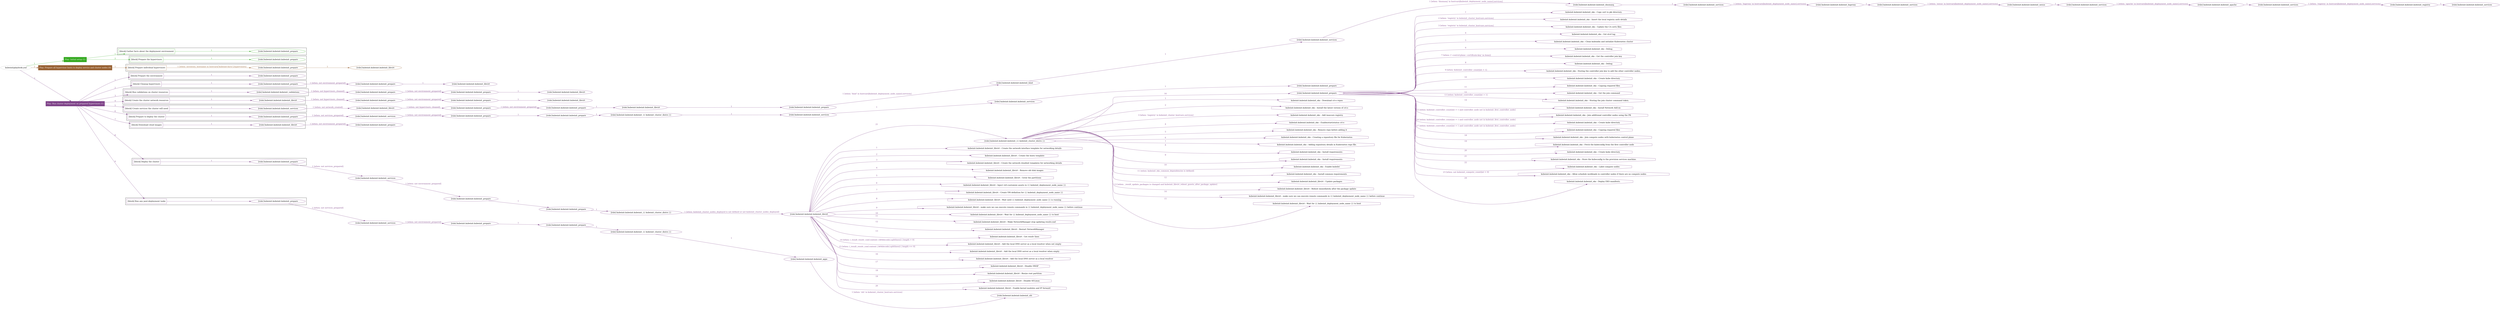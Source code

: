 digraph {
	graph [concentrate=true ordering=in rankdir=LR ratio=fill]
	edge [esep=5 sep=10]
	"kubeinit/playbook.yml" [id=root_node style=dotted]
	play_8f3a333a [label="Play: Initial setup (1)" color="#36aa22" fontcolor="#ffffff" id=play_8f3a333a shape=box style=filled tooltip=localhost]
	"kubeinit/playbook.yml" -> play_8f3a333a [label="1 " color="#36aa22" fontcolor="#36aa22" id=edge_ebc0492a labeltooltip="1 " tooltip="1 "]
	subgraph "kubeinit.kubeinit.kubeinit_prepare" {
		role_74671ee9 [label="[role] kubeinit.kubeinit.kubeinit_prepare" color="#36aa22" id=role_74671ee9 tooltip="kubeinit.kubeinit.kubeinit_prepare"]
	}
	subgraph "kubeinit.kubeinit.kubeinit_prepare" {
		role_e94b48c4 [label="[role] kubeinit.kubeinit.kubeinit_prepare" color="#36aa22" id=role_e94b48c4 tooltip="kubeinit.kubeinit.kubeinit_prepare"]
	}
	subgraph "Play: Initial setup (1)" {
		play_8f3a333a -> block_88646d04 [label=1 color="#36aa22" fontcolor="#36aa22" id=edge_be28b084 labeltooltip=1 tooltip=1]
		subgraph cluster_block_88646d04 {
			block_88646d04 [label="[block] Gather facts about the deployment environment" color="#36aa22" id=block_88646d04 labeltooltip="Gather facts about the deployment environment" shape=box tooltip="Gather facts about the deployment environment"]
			block_88646d04 -> role_74671ee9 [label="1 " color="#36aa22" fontcolor="#36aa22" id=edge_424fe157 labeltooltip="1 " tooltip="1 "]
		}
		play_8f3a333a -> block_08dd0514 [label=2 color="#36aa22" fontcolor="#36aa22" id=edge_a274c8b4 labeltooltip=2 tooltip=2]
		subgraph cluster_block_08dd0514 {
			block_08dd0514 [label="[block] Prepare the hypervisors" color="#36aa22" id=block_08dd0514 labeltooltip="Prepare the hypervisors" shape=box tooltip="Prepare the hypervisors"]
			block_08dd0514 -> role_e94b48c4 [label="1 " color="#36aa22" fontcolor="#36aa22" id=edge_749e9728 labeltooltip="1 " tooltip="1 "]
		}
	}
	play_a4a6bb5a [label="Play: Prepare all hypervisor hosts to deploy service and cluster nodes (0)" color="#986234" fontcolor="#ffffff" id=play_a4a6bb5a shape=box style=filled tooltip="Play: Prepare all hypervisor hosts to deploy service and cluster nodes (0)"]
	"kubeinit/playbook.yml" -> play_a4a6bb5a [label="2 " color="#986234" fontcolor="#986234" id=edge_a482da74 labeltooltip="2 " tooltip="2 "]
	subgraph "kubeinit.kubeinit.kubeinit_libvirt" {
		role_1a0ea932 [label="[role] kubeinit.kubeinit.kubeinit_libvirt" color="#986234" id=role_1a0ea932 tooltip="kubeinit.kubeinit.kubeinit_libvirt"]
	}
	subgraph "kubeinit.kubeinit.kubeinit_prepare" {
		role_85a51a40 [label="[role] kubeinit.kubeinit.kubeinit_prepare" color="#986234" id=role_85a51a40 tooltip="kubeinit.kubeinit.kubeinit_prepare"]
		role_85a51a40 -> role_1a0ea932 [label="1 " color="#986234" fontcolor="#986234" id=edge_89231adb labeltooltip="1 " tooltip="1 "]
	}
	subgraph "Play: Prepare all hypervisor hosts to deploy service and cluster nodes (0)" {
		play_a4a6bb5a -> block_0a83c34d [label=1 color="#986234" fontcolor="#986234" id=edge_93e0a0d3 labeltooltip=1 tooltip=1]
		subgraph cluster_block_0a83c34d {
			block_0a83c34d [label="[block] Prepare individual hypervisors" color="#986234" id=block_0a83c34d labeltooltip="Prepare individual hypervisors" shape=box tooltip="Prepare individual hypervisors"]
			block_0a83c34d -> role_85a51a40 [label="1 [when: inventory_hostname in hostvars['kubeinit-facts'].hypervisors]" color="#986234" fontcolor="#986234" id=edge_b5455720 labeltooltip="1 [when: inventory_hostname in hostvars['kubeinit-facts'].hypervisors]" tooltip="1 [when: inventory_hostname in hostvars['kubeinit-facts'].hypervisors]"]
		}
	}
	play_b2bde7d9 [label="Play: Run cluster deployment on prepared hypervisors (1)" color="#7f4389" fontcolor="#ffffff" id=play_b2bde7d9 shape=box style=filled tooltip=localhost]
	"kubeinit/playbook.yml" -> play_b2bde7d9 [label="3 " color="#7f4389" fontcolor="#7f4389" id=edge_caa0a2a8 labeltooltip="3 " tooltip="3 "]
	subgraph "kubeinit.kubeinit.kubeinit_prepare" {
		role_4fc5369f [label="[role] kubeinit.kubeinit.kubeinit_prepare" color="#7f4389" id=role_4fc5369f tooltip="kubeinit.kubeinit.kubeinit_prepare"]
	}
	subgraph "kubeinit.kubeinit.kubeinit_libvirt" {
		role_c9833510 [label="[role] kubeinit.kubeinit.kubeinit_libvirt" color="#7f4389" id=role_c9833510 tooltip="kubeinit.kubeinit.kubeinit_libvirt"]
	}
	subgraph "kubeinit.kubeinit.kubeinit_prepare" {
		role_9f14f290 [label="[role] kubeinit.kubeinit.kubeinit_prepare" color="#7f4389" id=role_9f14f290 tooltip="kubeinit.kubeinit.kubeinit_prepare"]
		role_9f14f290 -> role_c9833510 [label="1 " color="#7f4389" fontcolor="#7f4389" id=edge_959e8904 labeltooltip="1 " tooltip="1 "]
	}
	subgraph "kubeinit.kubeinit.kubeinit_prepare" {
		role_fc8d18bc [label="[role] kubeinit.kubeinit.kubeinit_prepare" color="#7f4389" id=role_fc8d18bc tooltip="kubeinit.kubeinit.kubeinit_prepare"]
		role_fc8d18bc -> role_9f14f290 [label="1 [when: not environment_prepared]" color="#7f4389" fontcolor="#7f4389" id=edge_fd64a799 labeltooltip="1 [when: not environment_prepared]" tooltip="1 [when: not environment_prepared]"]
	}
	subgraph "kubeinit.kubeinit.kubeinit_libvirt" {
		role_9c784d5e [label="[role] kubeinit.kubeinit.kubeinit_libvirt" color="#7f4389" id=role_9c784d5e tooltip="kubeinit.kubeinit.kubeinit_libvirt"]
	}
	subgraph "kubeinit.kubeinit.kubeinit_prepare" {
		role_f0a16e3b [label="[role] kubeinit.kubeinit.kubeinit_prepare" color="#7f4389" id=role_f0a16e3b tooltip="kubeinit.kubeinit.kubeinit_prepare"]
		role_f0a16e3b -> role_9c784d5e [label="1 " color="#7f4389" fontcolor="#7f4389" id=edge_d49fe6bf labeltooltip="1 " tooltip="1 "]
	}
	subgraph "kubeinit.kubeinit.kubeinit_prepare" {
		role_d5099942 [label="[role] kubeinit.kubeinit.kubeinit_prepare" color="#7f4389" id=role_d5099942 tooltip="kubeinit.kubeinit.kubeinit_prepare"]
		role_d5099942 -> role_f0a16e3b [label="1 [when: not environment_prepared]" color="#7f4389" fontcolor="#7f4389" id=edge_f4b4aa30 labeltooltip="1 [when: not environment_prepared]" tooltip="1 [when: not environment_prepared]"]
	}
	subgraph "kubeinit.kubeinit.kubeinit_validations" {
		role_ea7e9fca [label="[role] kubeinit.kubeinit.kubeinit_validations" color="#7f4389" id=role_ea7e9fca tooltip="kubeinit.kubeinit.kubeinit_validations"]
		role_ea7e9fca -> role_d5099942 [label="1 [when: not hypervisors_cleaned]" color="#7f4389" fontcolor="#7f4389" id=edge_412e217c labeltooltip="1 [when: not hypervisors_cleaned]" tooltip="1 [when: not hypervisors_cleaned]"]
	}
	subgraph "kubeinit.kubeinit.kubeinit_libvirt" {
		role_555d448d [label="[role] kubeinit.kubeinit.kubeinit_libvirt" color="#7f4389" id=role_555d448d tooltip="kubeinit.kubeinit.kubeinit_libvirt"]
	}
	subgraph "kubeinit.kubeinit.kubeinit_prepare" {
		role_f7bdaecf [label="[role] kubeinit.kubeinit.kubeinit_prepare" color="#7f4389" id=role_f7bdaecf tooltip="kubeinit.kubeinit.kubeinit_prepare"]
		role_f7bdaecf -> role_555d448d [label="1 " color="#7f4389" fontcolor="#7f4389" id=edge_11040630 labeltooltip="1 " tooltip="1 "]
	}
	subgraph "kubeinit.kubeinit.kubeinit_prepare" {
		role_bbb42e8b [label="[role] kubeinit.kubeinit.kubeinit_prepare" color="#7f4389" id=role_bbb42e8b tooltip="kubeinit.kubeinit.kubeinit_prepare"]
		role_bbb42e8b -> role_f7bdaecf [label="1 [when: not environment_prepared]" color="#7f4389" fontcolor="#7f4389" id=edge_d95eec5e labeltooltip="1 [when: not environment_prepared]" tooltip="1 [when: not environment_prepared]"]
	}
	subgraph "kubeinit.kubeinit.kubeinit_libvirt" {
		role_0786eb26 [label="[role] kubeinit.kubeinit.kubeinit_libvirt" color="#7f4389" id=role_0786eb26 tooltip="kubeinit.kubeinit.kubeinit_libvirt"]
		role_0786eb26 -> role_bbb42e8b [label="1 [when: not hypervisors_cleaned]" color="#7f4389" fontcolor="#7f4389" id=edge_79a13f74 labeltooltip="1 [when: not hypervisors_cleaned]" tooltip="1 [when: not hypervisors_cleaned]"]
	}
	subgraph "kubeinit.kubeinit.kubeinit_services" {
		role_c515fe99 [label="[role] kubeinit.kubeinit.kubeinit_services" color="#7f4389" id=role_c515fe99 tooltip="kubeinit.kubeinit.kubeinit_services"]
	}
	subgraph "kubeinit.kubeinit.kubeinit_registry" {
		role_1ab96297 [label="[role] kubeinit.kubeinit.kubeinit_registry" color="#7f4389" id=role_1ab96297 tooltip="kubeinit.kubeinit.kubeinit_registry"]
		role_1ab96297 -> role_c515fe99 [label="1 " color="#7f4389" fontcolor="#7f4389" id=edge_14a001b5 labeltooltip="1 " tooltip="1 "]
	}
	subgraph "kubeinit.kubeinit.kubeinit_services" {
		role_cfe62943 [label="[role] kubeinit.kubeinit.kubeinit_services" color="#7f4389" id=role_cfe62943 tooltip="kubeinit.kubeinit.kubeinit_services"]
		role_cfe62943 -> role_1ab96297 [label="1 [when: 'registry' in hostvars[kubeinit_deployment_node_name].services]" color="#7f4389" fontcolor="#7f4389" id=edge_e8d822a5 labeltooltip="1 [when: 'registry' in hostvars[kubeinit_deployment_node_name].services]" tooltip="1 [when: 'registry' in hostvars[kubeinit_deployment_node_name].services]"]
	}
	subgraph "kubeinit.kubeinit.kubeinit_apache" {
		role_5c386920 [label="[role] kubeinit.kubeinit.kubeinit_apache" color="#7f4389" id=role_5c386920 tooltip="kubeinit.kubeinit.kubeinit_apache"]
		role_5c386920 -> role_cfe62943 [label="1 " color="#7f4389" fontcolor="#7f4389" id=edge_0fd11432 labeltooltip="1 " tooltip="1 "]
	}
	subgraph "kubeinit.kubeinit.kubeinit_services" {
		role_f5905b2d [label="[role] kubeinit.kubeinit.kubeinit_services" color="#7f4389" id=role_f5905b2d tooltip="kubeinit.kubeinit.kubeinit_services"]
		role_f5905b2d -> role_5c386920 [label="1 [when: 'apache' in hostvars[kubeinit_deployment_node_name].services]" color="#7f4389" fontcolor="#7f4389" id=edge_fc8fd729 labeltooltip="1 [when: 'apache' in hostvars[kubeinit_deployment_node_name].services]" tooltip="1 [when: 'apache' in hostvars[kubeinit_deployment_node_name].services]"]
	}
	subgraph "kubeinit.kubeinit.kubeinit_nexus" {
		role_116dff51 [label="[role] kubeinit.kubeinit.kubeinit_nexus" color="#7f4389" id=role_116dff51 tooltip="kubeinit.kubeinit.kubeinit_nexus"]
		role_116dff51 -> role_f5905b2d [label="1 " color="#7f4389" fontcolor="#7f4389" id=edge_04fb02c1 labeltooltip="1 " tooltip="1 "]
	}
	subgraph "kubeinit.kubeinit.kubeinit_services" {
		role_cca401c5 [label="[role] kubeinit.kubeinit.kubeinit_services" color="#7f4389" id=role_cca401c5 tooltip="kubeinit.kubeinit.kubeinit_services"]
		role_cca401c5 -> role_116dff51 [label="1 [when: 'nexus' in hostvars[kubeinit_deployment_node_name].services]" color="#7f4389" fontcolor="#7f4389" id=edge_1add29ab labeltooltip="1 [when: 'nexus' in hostvars[kubeinit_deployment_node_name].services]" tooltip="1 [when: 'nexus' in hostvars[kubeinit_deployment_node_name].services]"]
	}
	subgraph "kubeinit.kubeinit.kubeinit_haproxy" {
		role_a6a5d726 [label="[role] kubeinit.kubeinit.kubeinit_haproxy" color="#7f4389" id=role_a6a5d726 tooltip="kubeinit.kubeinit.kubeinit_haproxy"]
		role_a6a5d726 -> role_cca401c5 [label="1 " color="#7f4389" fontcolor="#7f4389" id=edge_09457c3e labeltooltip="1 " tooltip="1 "]
	}
	subgraph "kubeinit.kubeinit.kubeinit_services" {
		role_5e683192 [label="[role] kubeinit.kubeinit.kubeinit_services" color="#7f4389" id=role_5e683192 tooltip="kubeinit.kubeinit.kubeinit_services"]
		role_5e683192 -> role_a6a5d726 [label="1 [when: 'haproxy' in hostvars[kubeinit_deployment_node_name].services]" color="#7f4389" fontcolor="#7f4389" id=edge_76bc90ca labeltooltip="1 [when: 'haproxy' in hostvars[kubeinit_deployment_node_name].services]" tooltip="1 [when: 'haproxy' in hostvars[kubeinit_deployment_node_name].services]"]
	}
	subgraph "kubeinit.kubeinit.kubeinit_dnsmasq" {
		role_b1c23c53 [label="[role] kubeinit.kubeinit.kubeinit_dnsmasq" color="#7f4389" id=role_b1c23c53 tooltip="kubeinit.kubeinit.kubeinit_dnsmasq"]
		role_b1c23c53 -> role_5e683192 [label="1 " color="#7f4389" fontcolor="#7f4389" id=edge_164a1e4c labeltooltip="1 " tooltip="1 "]
	}
	subgraph "kubeinit.kubeinit.kubeinit_services" {
		role_618617db [label="[role] kubeinit.kubeinit.kubeinit_services" color="#7f4389" id=role_618617db tooltip="kubeinit.kubeinit.kubeinit_services"]
		role_618617db -> role_b1c23c53 [label="1 [when: 'dnsmasq' in hostvars[kubeinit_deployment_node_name].services]" color="#7f4389" fontcolor="#7f4389" id=edge_9bdfe949 labeltooltip="1 [when: 'dnsmasq' in hostvars[kubeinit_deployment_node_name].services]" tooltip="1 [when: 'dnsmasq' in hostvars[kubeinit_deployment_node_name].services]"]
	}
	subgraph "kubeinit.kubeinit.kubeinit_bind" {
		role_99a6e753 [label="[role] kubeinit.kubeinit.kubeinit_bind" color="#7f4389" id=role_99a6e753 tooltip="kubeinit.kubeinit.kubeinit_bind"]
		role_99a6e753 -> role_618617db [label="1 " color="#7f4389" fontcolor="#7f4389" id=edge_d425465a labeltooltip="1 " tooltip="1 "]
	}
	subgraph "kubeinit.kubeinit.kubeinit_prepare" {
		role_82e6ce6a [label="[role] kubeinit.kubeinit.kubeinit_prepare" color="#7f4389" id=role_82e6ce6a tooltip="kubeinit.kubeinit.kubeinit_prepare"]
		role_82e6ce6a -> role_99a6e753 [label="1 [when: 'bind' in hostvars[kubeinit_deployment_node_name].services]" color="#7f4389" fontcolor="#7f4389" id=edge_b0d64796 labeltooltip="1 [when: 'bind' in hostvars[kubeinit_deployment_node_name].services]" tooltip="1 [when: 'bind' in hostvars[kubeinit_deployment_node_name].services]"]
	}
	subgraph "kubeinit.kubeinit.kubeinit_libvirt" {
		role_10babc1b [label="[role] kubeinit.kubeinit.kubeinit_libvirt" color="#7f4389" id=role_10babc1b tooltip="kubeinit.kubeinit.kubeinit_libvirt"]
		role_10babc1b -> role_82e6ce6a [label="1 " color="#7f4389" fontcolor="#7f4389" id=edge_cc5b7f9e labeltooltip="1 " tooltip="1 "]
	}
	subgraph "kubeinit.kubeinit.kubeinit_prepare" {
		role_d9489866 [label="[role] kubeinit.kubeinit.kubeinit_prepare" color="#7f4389" id=role_d9489866 tooltip="kubeinit.kubeinit.kubeinit_prepare"]
		role_d9489866 -> role_10babc1b [label="1 " color="#7f4389" fontcolor="#7f4389" id=edge_a01ae6e4 labeltooltip="1 " tooltip="1 "]
	}
	subgraph "kubeinit.kubeinit.kubeinit_prepare" {
		role_ace13ff4 [label="[role] kubeinit.kubeinit.kubeinit_prepare" color="#7f4389" id=role_ace13ff4 tooltip="kubeinit.kubeinit.kubeinit_prepare"]
		role_ace13ff4 -> role_d9489866 [label="1 [when: not environment_prepared]" color="#7f4389" fontcolor="#7f4389" id=edge_e9e31c52 labeltooltip="1 [when: not environment_prepared]" tooltip="1 [when: not environment_prepared]"]
	}
	subgraph "kubeinit.kubeinit.kubeinit_libvirt" {
		role_595de06d [label="[role] kubeinit.kubeinit.kubeinit_libvirt" color="#7f4389" id=role_595de06d tooltip="kubeinit.kubeinit.kubeinit_libvirt"]
		role_595de06d -> role_ace13ff4 [label="1 [when: not hypervisors_cleaned]" color="#7f4389" fontcolor="#7f4389" id=edge_2d834b4f labeltooltip="1 [when: not hypervisors_cleaned]" tooltip="1 [when: not hypervisors_cleaned]"]
	}
	subgraph "kubeinit.kubeinit.kubeinit_services" {
		role_a80d9d1b [label="[role] kubeinit.kubeinit.kubeinit_services" color="#7f4389" id=role_a80d9d1b tooltip="kubeinit.kubeinit.kubeinit_services"]
		role_a80d9d1b -> role_595de06d [label="1 [when: not network_created]" color="#7f4389" fontcolor="#7f4389" id=edge_51d7b85b labeltooltip="1 [when: not network_created]" tooltip="1 [when: not network_created]"]
	}
	subgraph "kubeinit.kubeinit.kubeinit_prepare" {
		role_b8d930bc [label="[role] kubeinit.kubeinit.kubeinit_prepare" color="#7f4389" id=role_b8d930bc tooltip="kubeinit.kubeinit.kubeinit_prepare"]
	}
	subgraph "kubeinit.kubeinit.kubeinit_services" {
		role_2ceb468d [label="[role] kubeinit.kubeinit.kubeinit_services" color="#7f4389" id=role_2ceb468d tooltip="kubeinit.kubeinit.kubeinit_services"]
		role_2ceb468d -> role_b8d930bc [label="1 " color="#7f4389" fontcolor="#7f4389" id=edge_2d933bb7 labeltooltip="1 " tooltip="1 "]
	}
	subgraph "kubeinit.kubeinit.kubeinit_services" {
		role_e4e6adf4 [label="[role] kubeinit.kubeinit.kubeinit_services" color="#7f4389" id=role_e4e6adf4 tooltip="kubeinit.kubeinit.kubeinit_services"]
		role_e4e6adf4 -> role_2ceb468d [label="1 " color="#7f4389" fontcolor="#7f4389" id=edge_cbed19be labeltooltip="1 " tooltip="1 "]
	}
	subgraph "kubeinit.kubeinit.kubeinit_{{ kubeinit_cluster_distro }}" {
		role_96f5abad [label="[role] kubeinit.kubeinit.kubeinit_{{ kubeinit_cluster_distro }}" color="#7f4389" id=role_96f5abad tooltip="kubeinit.kubeinit.kubeinit_{{ kubeinit_cluster_distro }}"]
		role_96f5abad -> role_e4e6adf4 [label="1 " color="#7f4389" fontcolor="#7f4389" id=edge_6cf8460a labeltooltip="1 " tooltip="1 "]
	}
	subgraph "kubeinit.kubeinit.kubeinit_prepare" {
		role_ee702f4f [label="[role] kubeinit.kubeinit.kubeinit_prepare" color="#7f4389" id=role_ee702f4f tooltip="kubeinit.kubeinit.kubeinit_prepare"]
		role_ee702f4f -> role_96f5abad [label="1 " color="#7f4389" fontcolor="#7f4389" id=edge_e7d31f4a labeltooltip="1 " tooltip="1 "]
	}
	subgraph "kubeinit.kubeinit.kubeinit_prepare" {
		role_605f0fd5 [label="[role] kubeinit.kubeinit.kubeinit_prepare" color="#7f4389" id=role_605f0fd5 tooltip="kubeinit.kubeinit.kubeinit_prepare"]
		role_605f0fd5 -> role_ee702f4f [label="1 " color="#7f4389" fontcolor="#7f4389" id=edge_552185d1 labeltooltip="1 " tooltip="1 "]
	}
	subgraph "kubeinit.kubeinit.kubeinit_services" {
		role_9806ff51 [label="[role] kubeinit.kubeinit.kubeinit_services" color="#7f4389" id=role_9806ff51 tooltip="kubeinit.kubeinit.kubeinit_services"]
		role_9806ff51 -> role_605f0fd5 [label="1 [when: not environment_prepared]" color="#7f4389" fontcolor="#7f4389" id=edge_d0396450 labeltooltip="1 [when: not environment_prepared]" tooltip="1 [when: not environment_prepared]"]
	}
	subgraph "kubeinit.kubeinit.kubeinit_prepare" {
		role_df2d8622 [label="[role] kubeinit.kubeinit.kubeinit_prepare" color="#7f4389" id=role_df2d8622 tooltip="kubeinit.kubeinit.kubeinit_prepare"]
		role_df2d8622 -> role_9806ff51 [label="1 [when: not services_prepared]" color="#7f4389" fontcolor="#7f4389" id=edge_3c6061c6 labeltooltip="1 [when: not services_prepared]" tooltip="1 [when: not services_prepared]"]
	}
	subgraph "kubeinit.kubeinit.kubeinit_prepare" {
		role_b65177cd [label="[role] kubeinit.kubeinit.kubeinit_prepare" color="#7f4389" id=role_b65177cd tooltip="kubeinit.kubeinit.kubeinit_prepare"]
	}
	subgraph "kubeinit.kubeinit.kubeinit_libvirt" {
		role_e9063855 [label="[role] kubeinit.kubeinit.kubeinit_libvirt" color="#7f4389" id=role_e9063855 tooltip="kubeinit.kubeinit.kubeinit_libvirt"]
		role_e9063855 -> role_b65177cd [label="1 [when: not environment_prepared]" color="#7f4389" fontcolor="#7f4389" id=edge_9ea89094 labeltooltip="1 [when: not environment_prepared]" tooltip="1 [when: not environment_prepared]"]
	}
	subgraph "kubeinit.kubeinit.kubeinit_prepare" {
		role_97961c01 [label="[role] kubeinit.kubeinit.kubeinit_prepare" color="#7f4389" id=role_97961c01 tooltip="kubeinit.kubeinit.kubeinit_prepare"]
		task_bab352a2 [label="kubeinit.kubeinit.kubeinit_eks : Copy cert to pki directory" color="#7f4389" id=task_bab352a2 shape=octagon tooltip="kubeinit.kubeinit.kubeinit_eks : Copy cert to pki directory"]
		role_97961c01 -> task_bab352a2 [label="1 " color="#7f4389" fontcolor="#7f4389" id=edge_9735fd81 labeltooltip="1 " tooltip="1 "]
		task_e11cf2c6 [label="kubeinit.kubeinit.kubeinit_eks : Insert the local registry auth details" color="#7f4389" id=task_e11cf2c6 shape=octagon tooltip="kubeinit.kubeinit.kubeinit_eks : Insert the local registry auth details"]
		role_97961c01 -> task_e11cf2c6 [label="2 [when: 'registry' in kubeinit_cluster_hostvars.services]" color="#7f4389" fontcolor="#7f4389" id=edge_1b4f5c69 labeltooltip="2 [when: 'registry' in kubeinit_cluster_hostvars.services]" tooltip="2 [when: 'registry' in kubeinit_cluster_hostvars.services]"]
		task_001a5253 [label="kubeinit.kubeinit.kubeinit_eks : Update the CA certs files" color="#7f4389" id=task_001a5253 shape=octagon tooltip="kubeinit.kubeinit.kubeinit_eks : Update the CA certs files"]
		role_97961c01 -> task_001a5253 [label="3 [when: 'registry' in kubeinit_cluster_hostvars.services]" color="#7f4389" fontcolor="#7f4389" id=edge_4fb3ebfe labeltooltip="3 [when: 'registry' in kubeinit_cluster_hostvars.services]" tooltip="3 [when: 'registry' in kubeinit_cluster_hostvars.services]"]
		task_c24a3812 [label="kubeinit.kubeinit.kubeinit_eks : Get etcd tag" color="#7f4389" id=task_c24a3812 shape=octagon tooltip="kubeinit.kubeinit.kubeinit_eks : Get etcd tag"]
		role_97961c01 -> task_c24a3812 [label="4 " color="#7f4389" fontcolor="#7f4389" id=edge_d46c3c58 labeltooltip="4 " tooltip="4 "]
		task_fb450d25 [label="kubeinit.kubeinit.kubeinit_eks : Clean kubeadm and initialize Kubernetes cluster" color="#7f4389" id=task_fb450d25 shape=octagon tooltip="kubeinit.kubeinit.kubeinit_eks : Clean kubeadm and initialize Kubernetes cluster"]
		role_97961c01 -> task_fb450d25 [label="5 " color="#7f4389" fontcolor="#7f4389" id=edge_69caf6c9 labeltooltip="5 " tooltip="5 "]
		task_293b7502 [label="kubeinit.kubeinit.kubeinit_eks : Debug" color="#7f4389" id=task_293b7502 shape=octagon tooltip="kubeinit.kubeinit.kubeinit_eks : Debug"]
		role_97961c01 -> task_293b7502 [label="6 " color="#7f4389" fontcolor="#7f4389" id=edge_e9358a37 labeltooltip="6 " tooltip="6 "]
		task_a35d5fa6 [label="kubeinit.kubeinit.kubeinit_eks : Get the controller join key" color="#7f4389" id=task_a35d5fa6 shape=octagon tooltip="kubeinit.kubeinit.kubeinit_eks : Get the controller join key"]
		role_97961c01 -> task_a35d5fa6 [label="7 [when: ('--control-plane --certificate-key' in item)]" color="#7f4389" fontcolor="#7f4389" id=edge_30fff49e labeltooltip="7 [when: ('--control-plane --certificate-key' in item)]" tooltip="7 [when: ('--control-plane --certificate-key' in item)]"]
		task_443e2d6a [label="kubeinit.kubeinit.kubeinit_eks : Debug" color="#7f4389" id=task_443e2d6a shape=octagon tooltip="kubeinit.kubeinit.kubeinit_eks : Debug"]
		role_97961c01 -> task_443e2d6a [label="8 " color="#7f4389" fontcolor="#7f4389" id=edge_d573899b labeltooltip="8 " tooltip="8 "]
		task_9d57b6a0 [label="kubeinit.kubeinit.kubeinit_eks : Storing the controller join key to add the other controller nodes." color="#7f4389" id=task_9d57b6a0 shape=octagon tooltip="kubeinit.kubeinit.kubeinit_eks : Storing the controller join key to add the other controller nodes."]
		role_97961c01 -> task_9d57b6a0 [label="9 [when: kubeinit_controller_count|int > 1]" color="#7f4389" fontcolor="#7f4389" id=edge_0cd806b6 labeltooltip="9 [when: kubeinit_controller_count|int > 1]" tooltip="9 [when: kubeinit_controller_count|int > 1]"]
		task_e43a7335 [label="kubeinit.kubeinit.kubeinit_eks : Create kube directory" color="#7f4389" id=task_e43a7335 shape=octagon tooltip="kubeinit.kubeinit.kubeinit_eks : Create kube directory"]
		role_97961c01 -> task_e43a7335 [label="10 " color="#7f4389" fontcolor="#7f4389" id=edge_06e730f5 labeltooltip="10 " tooltip="10 "]
		task_76964f5d [label="kubeinit.kubeinit.kubeinit_eks : Copying required files" color="#7f4389" id=task_76964f5d shape=octagon tooltip="kubeinit.kubeinit.kubeinit_eks : Copying required files"]
		role_97961c01 -> task_76964f5d [label="11 " color="#7f4389" fontcolor="#7f4389" id=edge_87369344 labeltooltip="11 " tooltip="11 "]
		task_89a710f8 [label="kubeinit.kubeinit.kubeinit_eks : Get the join command" color="#7f4389" id=task_89a710f8 shape=octagon tooltip="kubeinit.kubeinit.kubeinit_eks : Get the join command"]
		role_97961c01 -> task_89a710f8 [label="12 " color="#7f4389" fontcolor="#7f4389" id=edge_5d0d5dcd labeltooltip="12 " tooltip="12 "]
		task_82cf6cc0 [label="kubeinit.kubeinit.kubeinit_eks : Storing the join cluster command token." color="#7f4389" id=task_82cf6cc0 shape=octagon tooltip="kubeinit.kubeinit.kubeinit_eks : Storing the join cluster command token."]
		role_97961c01 -> task_82cf6cc0 [label="13 [when: kubeinit_controller_count|int > 1]" color="#7f4389" fontcolor="#7f4389" id=edge_63fbe6d0 labeltooltip="13 [when: kubeinit_controller_count|int > 1]" tooltip="13 [when: kubeinit_controller_count|int > 1]"]
		task_987351da [label="kubeinit.kubeinit.kubeinit_eks : Install Network Add-on" color="#7f4389" id=task_987351da shape=octagon tooltip="kubeinit.kubeinit.kubeinit_eks : Install Network Add-on"]
		role_97961c01 -> task_987351da [label="14 " color="#7f4389" fontcolor="#7f4389" id=edge_319a51a6 labeltooltip="14 " tooltip="14 "]
		task_a8466918 [label="kubeinit.kubeinit.kubeinit_eks : Join additional controller nodes using the PK" color="#7f4389" id=task_a8466918 shape=octagon tooltip="kubeinit.kubeinit.kubeinit_eks : Join additional controller nodes using the PK"]
		role_97961c01 -> task_a8466918 [label="15 [when: kubeinit_controller_count|int > 1 and controller_node not in kubeinit_first_controller_node]" color="#7f4389" fontcolor="#7f4389" id=edge_67f687a8 labeltooltip="15 [when: kubeinit_controller_count|int > 1 and controller_node not in kubeinit_first_controller_node]" tooltip="15 [when: kubeinit_controller_count|int > 1 and controller_node not in kubeinit_first_controller_node]"]
		task_f2aab9f6 [label="kubeinit.kubeinit.kubeinit_eks : Create kube directory" color="#7f4389" id=task_f2aab9f6 shape=octagon tooltip="kubeinit.kubeinit.kubeinit_eks : Create kube directory"]
		role_97961c01 -> task_f2aab9f6 [label="16 [when: kubeinit_controller_count|int > 1 and controller_node not in kubeinit_first_controller_node]" color="#7f4389" fontcolor="#7f4389" id=edge_66a1d25b labeltooltip="16 [when: kubeinit_controller_count|int > 1 and controller_node not in kubeinit_first_controller_node]" tooltip="16 [when: kubeinit_controller_count|int > 1 and controller_node not in kubeinit_first_controller_node]"]
		task_12e4fd0d [label="kubeinit.kubeinit.kubeinit_eks : Copying required files" color="#7f4389" id=task_12e4fd0d shape=octagon tooltip="kubeinit.kubeinit.kubeinit_eks : Copying required files"]
		role_97961c01 -> task_12e4fd0d [label="17 [when: kubeinit_controller_count|int > 1 and controller_node not in kubeinit_first_controller_node]" color="#7f4389" fontcolor="#7f4389" id=edge_8fd7c66c labeltooltip="17 [when: kubeinit_controller_count|int > 1 and controller_node not in kubeinit_first_controller_node]" tooltip="17 [when: kubeinit_controller_count|int > 1 and controller_node not in kubeinit_first_controller_node]"]
		task_a5879b1b [label="kubeinit.kubeinit.kubeinit_eks : Join compute nodes with kubernetes control plane" color="#7f4389" id=task_a5879b1b shape=octagon tooltip="kubeinit.kubeinit.kubeinit_eks : Join compute nodes with kubernetes control plane"]
		role_97961c01 -> task_a5879b1b [label="18 " color="#7f4389" fontcolor="#7f4389" id=edge_fd0d19cd labeltooltip="18 " tooltip="18 "]
		task_e9e90218 [label="kubeinit.kubeinit.kubeinit_eks : Fetch the kubeconfig from the first controller node" color="#7f4389" id=task_e9e90218 shape=octagon tooltip="kubeinit.kubeinit.kubeinit_eks : Fetch the kubeconfig from the first controller node"]
		role_97961c01 -> task_e9e90218 [label="19 " color="#7f4389" fontcolor="#7f4389" id=edge_42bc9c68 labeltooltip="19 " tooltip="19 "]
		task_bf57340b [label="kubeinit.kubeinit.kubeinit_eks : Create kube directory" color="#7f4389" id=task_bf57340b shape=octagon tooltip="kubeinit.kubeinit.kubeinit_eks : Create kube directory"]
		role_97961c01 -> task_bf57340b [label="20 " color="#7f4389" fontcolor="#7f4389" id=edge_1fa654dd labeltooltip="20 " tooltip="20 "]
		task_6cc14755 [label="kubeinit.kubeinit.kubeinit_eks : Store the kubeconfig to the provision services machine." color="#7f4389" id=task_6cc14755 shape=octagon tooltip="kubeinit.kubeinit.kubeinit_eks : Store the kubeconfig to the provision services machine."]
		role_97961c01 -> task_6cc14755 [label="21 " color="#7f4389" fontcolor="#7f4389" id=edge_9ccaf4b1 labeltooltip="21 " tooltip="21 "]
		task_7900adc9 [label="kubeinit.kubeinit.kubeinit_eks : Label compute nodes" color="#7f4389" id=task_7900adc9 shape=octagon tooltip="kubeinit.kubeinit.kubeinit_eks : Label compute nodes"]
		role_97961c01 -> task_7900adc9 [label="22 " color="#7f4389" fontcolor="#7f4389" id=edge_a9f6b3c5 labeltooltip="22 " tooltip="22 "]
		task_9e76b90d [label="kubeinit.kubeinit.kubeinit_eks : Allow schedule workloads in controller nodes if there are no compute nodes" color="#7f4389" id=task_9e76b90d shape=octagon tooltip="kubeinit.kubeinit.kubeinit_eks : Allow schedule workloads in controller nodes if there are no compute nodes"]
		role_97961c01 -> task_9e76b90d [label="23 [when: not kubeinit_compute_count|int > 0]" color="#7f4389" fontcolor="#7f4389" id=edge_1313fbce labeltooltip="23 [when: not kubeinit_compute_count|int > 0]" tooltip="23 [when: not kubeinit_compute_count|int > 0]"]
		task_5ca9a8f2 [label="kubeinit.kubeinit.kubeinit_eks : Deploy EKS manifests." color="#7f4389" id=task_5ca9a8f2 shape=octagon tooltip="kubeinit.kubeinit.kubeinit_eks : Deploy EKS manifests."]
		role_97961c01 -> task_5ca9a8f2 [label="24 " color="#7f4389" fontcolor="#7f4389" id=edge_d46c70b2 labeltooltip="24 " tooltip="24 "]
	}
	subgraph "kubeinit.kubeinit.kubeinit_{{ kubeinit_cluster_distro }}" {
		role_7e43dcce [label="[role] kubeinit.kubeinit.kubeinit_{{ kubeinit_cluster_distro }}" color="#7f4389" id=role_7e43dcce tooltip="kubeinit.kubeinit.kubeinit_{{ kubeinit_cluster_distro }}"]
		task_bbabec96 [label="kubeinit.kubeinit.kubeinit_eks : Download cri-o repos" color="#7f4389" id=task_bbabec96 shape=octagon tooltip="kubeinit.kubeinit.kubeinit_eks : Download cri-o repos"]
		role_7e43dcce -> task_bbabec96 [label="1 " color="#7f4389" fontcolor="#7f4389" id=edge_a1ae5cc8 labeltooltip="1 " tooltip="1 "]
		task_c5121743 [label="kubeinit.kubeinit.kubeinit_eks : Install the latest version of cri-o" color="#7f4389" id=task_c5121743 shape=octagon tooltip="kubeinit.kubeinit.kubeinit_eks : Install the latest version of cri-o"]
		role_7e43dcce -> task_c5121743 [label="2 " color="#7f4389" fontcolor="#7f4389" id=edge_4d8f13dc labeltooltip="2 " tooltip="2 "]
		task_55db3065 [label="kubeinit.kubeinit.kubeinit_eks : Add insecure registry" color="#7f4389" id=task_55db3065 shape=octagon tooltip="kubeinit.kubeinit.kubeinit_eks : Add insecure registry"]
		role_7e43dcce -> task_55db3065 [label="3 [when: 'registry' in kubeinit_cluster_hostvars.services]" color="#7f4389" fontcolor="#7f4389" id=edge_745f2cbe labeltooltip="3 [when: 'registry' in kubeinit_cluster_hostvars.services]" tooltip="3 [when: 'registry' in kubeinit_cluster_hostvars.services]"]
		task_139b19a2 [label="kubeinit.kubeinit.kubeinit_eks : Enable/start/status cri-o" color="#7f4389" id=task_139b19a2 shape=octagon tooltip="kubeinit.kubeinit.kubeinit_eks : Enable/start/status cri-o"]
		role_7e43dcce -> task_139b19a2 [label="4 " color="#7f4389" fontcolor="#7f4389" id=edge_91dd12a6 labeltooltip="4 " tooltip="4 "]
		task_010470ff [label="kubeinit.kubeinit.kubeinit_eks : Remove repo before adding it" color="#7f4389" id=task_010470ff shape=octagon tooltip="kubeinit.kubeinit.kubeinit_eks : Remove repo before adding it"]
		role_7e43dcce -> task_010470ff [label="5 " color="#7f4389" fontcolor="#7f4389" id=edge_c6cc5ce7 labeltooltip="5 " tooltip="5 "]
		task_52129cf0 [label="kubeinit.kubeinit.kubeinit_eks : Creating a repository file for Kubernetes" color="#7f4389" id=task_52129cf0 shape=octagon tooltip="kubeinit.kubeinit.kubeinit_eks : Creating a repository file for Kubernetes"]
		role_7e43dcce -> task_52129cf0 [label="6 " color="#7f4389" fontcolor="#7f4389" id=edge_5d88704c labeltooltip="6 " tooltip="6 "]
		task_faf4261a [label="kubeinit.kubeinit.kubeinit_eks : Adding repository details in Kubernetes repo file." color="#7f4389" id=task_faf4261a shape=octagon tooltip="kubeinit.kubeinit.kubeinit_eks : Adding repository details in Kubernetes repo file."]
		role_7e43dcce -> task_faf4261a [label="7 " color="#7f4389" fontcolor="#7f4389" id=edge_4cc983ab labeltooltip="7 " tooltip="7 "]
		task_8cfbb3b6 [label="kubeinit.kubeinit.kubeinit_eks : Install requirements" color="#7f4389" id=task_8cfbb3b6 shape=octagon tooltip="kubeinit.kubeinit.kubeinit_eks : Install requirements"]
		role_7e43dcce -> task_8cfbb3b6 [label="8 " color="#7f4389" fontcolor="#7f4389" id=edge_35cf2817 labeltooltip="8 " tooltip="8 "]
		task_1d10173f [label="kubeinit.kubeinit.kubeinit_eks : Install requirements" color="#7f4389" id=task_1d10173f shape=octagon tooltip="kubeinit.kubeinit.kubeinit_eks : Install requirements"]
		role_7e43dcce -> task_1d10173f [label="9 " color="#7f4389" fontcolor="#7f4389" id=edge_750b3b95 labeltooltip="9 " tooltip="9 "]
		task_87887dc2 [label="kubeinit.kubeinit.kubeinit_eks : Enable kubelet" color="#7f4389" id=task_87887dc2 shape=octagon tooltip="kubeinit.kubeinit.kubeinit_eks : Enable kubelet"]
		role_7e43dcce -> task_87887dc2 [label="10 " color="#7f4389" fontcolor="#7f4389" id=edge_0540cb16 labeltooltip="10 " tooltip="10 "]
		task_28dc464b [label="kubeinit.kubeinit.kubeinit_eks : Install common requirements" color="#7f4389" id=task_28dc464b shape=octagon tooltip="kubeinit.kubeinit.kubeinit_eks : Install common requirements"]
		role_7e43dcce -> task_28dc464b [label="11 [when: kubeinit_eks_common_dependencies is defined]" color="#7f4389" fontcolor="#7f4389" id=edge_fb85658a labeltooltip="11 [when: kubeinit_eks_common_dependencies is defined]" tooltip="11 [when: kubeinit_eks_common_dependencies is defined]"]
		task_c2137630 [label="kubeinit.kubeinit.kubeinit_libvirt : Update packages" color="#7f4389" id=task_c2137630 shape=octagon tooltip="kubeinit.kubeinit.kubeinit_libvirt : Update packages"]
		role_7e43dcce -> task_c2137630 [label="12 " color="#7f4389" fontcolor="#7f4389" id=edge_ee57e1ad labeltooltip="12 " tooltip="12 "]
		task_4c4de0f6 [label="kubeinit.kubeinit.kubeinit_libvirt : Reboot immediately after the package update" color="#7f4389" id=task_4c4de0f6 shape=octagon tooltip="kubeinit.kubeinit.kubeinit_libvirt : Reboot immediately after the package update"]
		role_7e43dcce -> task_4c4de0f6 [label="13 [when: _result_update_packages is changed and kubeinit_libvirt_reboot_guests_after_package_update]" color="#7f4389" fontcolor="#7f4389" id=edge_aceee6a1 labeltooltip="13 [when: _result_update_packages is changed and kubeinit_libvirt_reboot_guests_after_package_update]" tooltip="13 [when: _result_update_packages is changed and kubeinit_libvirt_reboot_guests_after_package_update]"]
		task_1a337811 [label="kubeinit.kubeinit.kubeinit_libvirt : make sure we can execute remote commands in {{ kubeinit_deployment_node_name }} before continue" color="#7f4389" id=task_1a337811 shape=octagon tooltip="kubeinit.kubeinit.kubeinit_libvirt : make sure we can execute remote commands in {{ kubeinit_deployment_node_name }} before continue"]
		role_7e43dcce -> task_1a337811 [label="14 " color="#7f4389" fontcolor="#7f4389" id=edge_d0c79046 labeltooltip="14 " tooltip="14 "]
		task_47dc564b [label="kubeinit.kubeinit.kubeinit_libvirt : Wait for {{ kubeinit_deployment_node_name }} to boot" color="#7f4389" id=task_47dc564b shape=octagon tooltip="kubeinit.kubeinit.kubeinit_libvirt : Wait for {{ kubeinit_deployment_node_name }} to boot"]
		role_7e43dcce -> task_47dc564b [label="15 " color="#7f4389" fontcolor="#7f4389" id=edge_8183fad4 labeltooltip="15 " tooltip="15 "]
		role_7e43dcce -> role_97961c01 [label="16 " color="#7f4389" fontcolor="#7f4389" id=edge_c7c10e3b labeltooltip="16 " tooltip="16 "]
	}
	subgraph "kubeinit.kubeinit.kubeinit_libvirt" {
		role_56548282 [label="[role] kubeinit.kubeinit.kubeinit_libvirt" color="#7f4389" id=role_56548282 tooltip="kubeinit.kubeinit.kubeinit_libvirt"]
		task_98cd6344 [label="kubeinit.kubeinit.kubeinit_libvirt : Create the network interface template for networking details" color="#7f4389" id=task_98cd6344 shape=octagon tooltip="kubeinit.kubeinit.kubeinit_libvirt : Create the network interface template for networking details"]
		role_56548282 -> task_98cd6344 [label="1 " color="#7f4389" fontcolor="#7f4389" id=edge_1b9a74fc labeltooltip="1 " tooltip="1 "]
		task_d4e75815 [label="kubeinit.kubeinit.kubeinit_libvirt : Create the hosts template" color="#7f4389" id=task_d4e75815 shape=octagon tooltip="kubeinit.kubeinit.kubeinit_libvirt : Create the hosts template"]
		role_56548282 -> task_d4e75815 [label="2 " color="#7f4389" fontcolor="#7f4389" id=edge_b65f6074 labeltooltip="2 " tooltip="2 "]
		task_63122b24 [label="kubeinit.kubeinit.kubeinit_libvirt : Create the network cloudinit templates for networking details" color="#7f4389" id=task_63122b24 shape=octagon tooltip="kubeinit.kubeinit.kubeinit_libvirt : Create the network cloudinit templates for networking details"]
		role_56548282 -> task_63122b24 [label="3 " color="#7f4389" fontcolor="#7f4389" id=edge_8dda9df8 labeltooltip="3 " tooltip="3 "]
		task_cd90673b [label="kubeinit.kubeinit.kubeinit_libvirt : Remove old disk images" color="#7f4389" id=task_cd90673b shape=octagon tooltip="kubeinit.kubeinit.kubeinit_libvirt : Remove old disk images"]
		role_56548282 -> task_cd90673b [label="4 " color="#7f4389" fontcolor="#7f4389" id=edge_d557b17b labeltooltip="4 " tooltip="4 "]
		task_77267c2f [label="kubeinit.kubeinit.kubeinit_libvirt : Grow the partitions" color="#7f4389" id=task_77267c2f shape=octagon tooltip="kubeinit.kubeinit.kubeinit_libvirt : Grow the partitions"]
		role_56548282 -> task_77267c2f [label="5 " color="#7f4389" fontcolor="#7f4389" id=edge_7c964a40 labeltooltip="5 " tooltip="5 "]
		task_de246408 [label="kubeinit.kubeinit.kubeinit_libvirt : Inject virt-customize assets in {{ kubeinit_deployment_node_name }}" color="#7f4389" id=task_de246408 shape=octagon tooltip="kubeinit.kubeinit.kubeinit_libvirt : Inject virt-customize assets in {{ kubeinit_deployment_node_name }}"]
		role_56548282 -> task_de246408 [label="6 " color="#7f4389" fontcolor="#7f4389" id=edge_bc962e4d labeltooltip="6 " tooltip="6 "]
		task_0ceebc18 [label="kubeinit.kubeinit.kubeinit_libvirt : Create VM definition for {{ kubeinit_deployment_node_name }}" color="#7f4389" id=task_0ceebc18 shape=octagon tooltip="kubeinit.kubeinit.kubeinit_libvirt : Create VM definition for {{ kubeinit_deployment_node_name }}"]
		role_56548282 -> task_0ceebc18 [label="7 " color="#7f4389" fontcolor="#7f4389" id=edge_d230731a labeltooltip="7 " tooltip="7 "]
		task_84ea3d17 [label="kubeinit.kubeinit.kubeinit_libvirt : Wait until {{ kubeinit_deployment_node_name }} is running" color="#7f4389" id=task_84ea3d17 shape=octagon tooltip="kubeinit.kubeinit.kubeinit_libvirt : Wait until {{ kubeinit_deployment_node_name }} is running"]
		role_56548282 -> task_84ea3d17 [label="8 " color="#7f4389" fontcolor="#7f4389" id=edge_c7f26124 labeltooltip="8 " tooltip="8 "]
		task_ef318d12 [label="kubeinit.kubeinit.kubeinit_libvirt : make sure we can execute remote commands in {{ kubeinit_deployment_node_name }} before continue" color="#7f4389" id=task_ef318d12 shape=octagon tooltip="kubeinit.kubeinit.kubeinit_libvirt : make sure we can execute remote commands in {{ kubeinit_deployment_node_name }} before continue"]
		role_56548282 -> task_ef318d12 [label="9 " color="#7f4389" fontcolor="#7f4389" id=edge_a9331f7b labeltooltip="9 " tooltip="9 "]
		task_2790e8c6 [label="kubeinit.kubeinit.kubeinit_libvirt : Wait for {{ kubeinit_deployment_node_name }} to boot" color="#7f4389" id=task_2790e8c6 shape=octagon tooltip="kubeinit.kubeinit.kubeinit_libvirt : Wait for {{ kubeinit_deployment_node_name }} to boot"]
		role_56548282 -> task_2790e8c6 [label="10 " color="#7f4389" fontcolor="#7f4389" id=edge_b3974288 labeltooltip="10 " tooltip="10 "]
		task_dc6719a8 [label="kubeinit.kubeinit.kubeinit_libvirt : Make NetworkManager stop updating resolv.conf" color="#7f4389" id=task_dc6719a8 shape=octagon tooltip="kubeinit.kubeinit.kubeinit_libvirt : Make NetworkManager stop updating resolv.conf"]
		role_56548282 -> task_dc6719a8 [label="11 " color="#7f4389" fontcolor="#7f4389" id=edge_97be5940 labeltooltip="11 " tooltip="11 "]
		task_8de3a9f7 [label="kubeinit.kubeinit.kubeinit_libvirt : Restart NetworkManager" color="#7f4389" id=task_8de3a9f7 shape=octagon tooltip="kubeinit.kubeinit.kubeinit_libvirt : Restart NetworkManager"]
		role_56548282 -> task_8de3a9f7 [label="12 " color="#7f4389" fontcolor="#7f4389" id=edge_d3ab74b9 labeltooltip="12 " tooltip="12 "]
		task_08cd184d [label="kubeinit.kubeinit.kubeinit_libvirt : Get resolv lines" color="#7f4389" id=task_08cd184d shape=octagon tooltip="kubeinit.kubeinit.kubeinit_libvirt : Get resolv lines"]
		role_56548282 -> task_08cd184d [label="13 " color="#7f4389" fontcolor="#7f4389" id=edge_a7c1f2a8 labeltooltip="13 " tooltip="13 "]
		task_0551b732 [label="kubeinit.kubeinit.kubeinit_libvirt : Add the local DNS server as a local resolver when not empty" color="#7f4389" id=task_0551b732 shape=octagon tooltip="kubeinit.kubeinit.kubeinit_libvirt : Add the local DNS server as a local resolver when not empty"]
		role_56548282 -> task_0551b732 [label="14 [when: (_result_resolv_conf.content | b64decode).splitlines() | length > 0]" color="#7f4389" fontcolor="#7f4389" id=edge_7468a091 labeltooltip="14 [when: (_result_resolv_conf.content | b64decode).splitlines() | length > 0]" tooltip="14 [when: (_result_resolv_conf.content | b64decode).splitlines() | length > 0]"]
		task_bf2a637b [label="kubeinit.kubeinit.kubeinit_libvirt : Add the local DNS server as a local resolver when empty" color="#7f4389" id=task_bf2a637b shape=octagon tooltip="kubeinit.kubeinit.kubeinit_libvirt : Add the local DNS server as a local resolver when empty"]
		role_56548282 -> task_bf2a637b [label="15 [when: (_result_resolv_conf.content | b64decode).splitlines() | length == 0]" color="#7f4389" fontcolor="#7f4389" id=edge_66a9f23f labeltooltip="15 [when: (_result_resolv_conf.content | b64decode).splitlines() | length == 0]" tooltip="15 [when: (_result_resolv_conf.content | b64decode).splitlines() | length == 0]"]
		task_17188ab9 [label="kubeinit.kubeinit.kubeinit_libvirt : Add the local DNS server as a local resolver" color="#7f4389" id=task_17188ab9 shape=octagon tooltip="kubeinit.kubeinit.kubeinit_libvirt : Add the local DNS server as a local resolver"]
		role_56548282 -> task_17188ab9 [label="16 " color="#7f4389" fontcolor="#7f4389" id=edge_12a28200 labeltooltip="16 " tooltip="16 "]
		task_df14b2c5 [label="kubeinit.kubeinit.kubeinit_libvirt : Disable SWAP" color="#7f4389" id=task_df14b2c5 shape=octagon tooltip="kubeinit.kubeinit.kubeinit_libvirt : Disable SWAP"]
		role_56548282 -> task_df14b2c5 [label="17 " color="#7f4389" fontcolor="#7f4389" id=edge_052dbc60 labeltooltip="17 " tooltip="17 "]
		task_b13ee036 [label="kubeinit.kubeinit.kubeinit_libvirt : Resize root partition" color="#7f4389" id=task_b13ee036 shape=octagon tooltip="kubeinit.kubeinit.kubeinit_libvirt : Resize root partition"]
		role_56548282 -> task_b13ee036 [label="18 " color="#7f4389" fontcolor="#7f4389" id=edge_424ff8ac labeltooltip="18 " tooltip="18 "]
		task_06bbaff8 [label="kubeinit.kubeinit.kubeinit_libvirt : Disable SELinux" color="#7f4389" id=task_06bbaff8 shape=octagon tooltip="kubeinit.kubeinit.kubeinit_libvirt : Disable SELinux"]
		role_56548282 -> task_06bbaff8 [label="19 " color="#7f4389" fontcolor="#7f4389" id=edge_2b4f37c0 labeltooltip="19 " tooltip="19 "]
		task_251f4299 [label="kubeinit.kubeinit.kubeinit_libvirt : Enable kernel modules and IP forward" color="#7f4389" id=task_251f4299 shape=octagon tooltip="kubeinit.kubeinit.kubeinit_libvirt : Enable kernel modules and IP forward"]
		role_56548282 -> task_251f4299 [label="20 " color="#7f4389" fontcolor="#7f4389" id=edge_734f5db0 labeltooltip="20 " tooltip="20 "]
		role_56548282 -> role_7e43dcce [label="21 " color="#7f4389" fontcolor="#7f4389" id=edge_3770eb9a labeltooltip="21 " tooltip="21 "]
	}
	subgraph "kubeinit.kubeinit.kubeinit_{{ kubeinit_cluster_distro }}" {
		role_c25d78ca [label="[role] kubeinit.kubeinit.kubeinit_{{ kubeinit_cluster_distro }}" color="#7f4389" id=role_c25d78ca tooltip="kubeinit.kubeinit.kubeinit_{{ kubeinit_cluster_distro }}"]
		role_c25d78ca -> role_56548282 [label="1 [when: kubeinit_cluster_nodes_deployed is not defined or not kubeinit_cluster_nodes_deployed]" color="#7f4389" fontcolor="#7f4389" id=edge_27b28e13 labeltooltip="1 [when: kubeinit_cluster_nodes_deployed is not defined or not kubeinit_cluster_nodes_deployed]" tooltip="1 [when: kubeinit_cluster_nodes_deployed is not defined or not kubeinit_cluster_nodes_deployed]"]
	}
	subgraph "kubeinit.kubeinit.kubeinit_prepare" {
		role_2065747e [label="[role] kubeinit.kubeinit.kubeinit_prepare" color="#7f4389" id=role_2065747e tooltip="kubeinit.kubeinit.kubeinit_prepare"]
		role_2065747e -> role_c25d78ca [label="1 " color="#7f4389" fontcolor="#7f4389" id=edge_72e3cc1a labeltooltip="1 " tooltip="1 "]
	}
	subgraph "kubeinit.kubeinit.kubeinit_prepare" {
		role_ce2d5593 [label="[role] kubeinit.kubeinit.kubeinit_prepare" color="#7f4389" id=role_ce2d5593 tooltip="kubeinit.kubeinit.kubeinit_prepare"]
		role_ce2d5593 -> role_2065747e [label="1 " color="#7f4389" fontcolor="#7f4389" id=edge_14749414 labeltooltip="1 " tooltip="1 "]
	}
	subgraph "kubeinit.kubeinit.kubeinit_services" {
		role_b53ea80a [label="[role] kubeinit.kubeinit.kubeinit_services" color="#7f4389" id=role_b53ea80a tooltip="kubeinit.kubeinit.kubeinit_services"]
		role_b53ea80a -> role_ce2d5593 [label="1 [when: not environment_prepared]" color="#7f4389" fontcolor="#7f4389" id=edge_7e092ea7 labeltooltip="1 [when: not environment_prepared]" tooltip="1 [when: not environment_prepared]"]
	}
	subgraph "kubeinit.kubeinit.kubeinit_prepare" {
		role_ceb5eb98 [label="[role] kubeinit.kubeinit.kubeinit_prepare" color="#7f4389" id=role_ceb5eb98 tooltip="kubeinit.kubeinit.kubeinit_prepare"]
		role_ceb5eb98 -> role_b53ea80a [label="1 [when: not services_prepared]" color="#7f4389" fontcolor="#7f4389" id=edge_8aa39a5d labeltooltip="1 [when: not services_prepared]" tooltip="1 [when: not services_prepared]"]
	}
	subgraph "kubeinit.kubeinit.kubeinit_nfs" {
		role_2365ef2e [label="[role] kubeinit.kubeinit.kubeinit_nfs" color="#7f4389" id=role_2365ef2e tooltip="kubeinit.kubeinit.kubeinit_nfs"]
	}
	subgraph "kubeinit.kubeinit.kubeinit_apps" {
		role_505ae5d2 [label="[role] kubeinit.kubeinit.kubeinit_apps" color="#7f4389" id=role_505ae5d2 tooltip="kubeinit.kubeinit.kubeinit_apps"]
		role_505ae5d2 -> role_2365ef2e [label="1 [when: 'nfs' in kubeinit_cluster_hostvars.services]" color="#7f4389" fontcolor="#7f4389" id=edge_39d8b0b7 labeltooltip="1 [when: 'nfs' in kubeinit_cluster_hostvars.services]" tooltip="1 [when: 'nfs' in kubeinit_cluster_hostvars.services]"]
	}
	subgraph "kubeinit.kubeinit.kubeinit_{{ kubeinit_cluster_distro }}" {
		role_cb85647b [label="[role] kubeinit.kubeinit.kubeinit_{{ kubeinit_cluster_distro }}" color="#7f4389" id=role_cb85647b tooltip="kubeinit.kubeinit.kubeinit_{{ kubeinit_cluster_distro }}"]
		role_cb85647b -> role_505ae5d2 [label="1 " color="#7f4389" fontcolor="#7f4389" id=edge_bd935d11 labeltooltip="1 " tooltip="1 "]
	}
	subgraph "kubeinit.kubeinit.kubeinit_prepare" {
		role_d72c6d41 [label="[role] kubeinit.kubeinit.kubeinit_prepare" color="#7f4389" id=role_d72c6d41 tooltip="kubeinit.kubeinit.kubeinit_prepare"]
		role_d72c6d41 -> role_cb85647b [label="1 " color="#7f4389" fontcolor="#7f4389" id=edge_b645b042 labeltooltip="1 " tooltip="1 "]
	}
	subgraph "kubeinit.kubeinit.kubeinit_prepare" {
		role_5b7e1a85 [label="[role] kubeinit.kubeinit.kubeinit_prepare" color="#7f4389" id=role_5b7e1a85 tooltip="kubeinit.kubeinit.kubeinit_prepare"]
		role_5b7e1a85 -> role_d72c6d41 [label="1 " color="#7f4389" fontcolor="#7f4389" id=edge_5b5ae900 labeltooltip="1 " tooltip="1 "]
	}
	subgraph "kubeinit.kubeinit.kubeinit_services" {
		role_5d49b8a3 [label="[role] kubeinit.kubeinit.kubeinit_services" color="#7f4389" id=role_5d49b8a3 tooltip="kubeinit.kubeinit.kubeinit_services"]
		role_5d49b8a3 -> role_5b7e1a85 [label="1 [when: not environment_prepared]" color="#7f4389" fontcolor="#7f4389" id=edge_bf0d4bd8 labeltooltip="1 [when: not environment_prepared]" tooltip="1 [when: not environment_prepared]"]
	}
	subgraph "kubeinit.kubeinit.kubeinit_prepare" {
		role_0ca15295 [label="[role] kubeinit.kubeinit.kubeinit_prepare" color="#7f4389" id=role_0ca15295 tooltip="kubeinit.kubeinit.kubeinit_prepare"]
		role_0ca15295 -> role_5d49b8a3 [label="1 [when: not services_prepared]" color="#7f4389" fontcolor="#7f4389" id=edge_2605229d labeltooltip="1 [when: not services_prepared]" tooltip="1 [when: not services_prepared]"]
	}
	subgraph "Play: Run cluster deployment on prepared hypervisors (1)" {
		play_b2bde7d9 -> block_b04a4da3 [label=1 color="#7f4389" fontcolor="#7f4389" id=edge_f62591c5 labeltooltip=1 tooltip=1]
		subgraph cluster_block_b04a4da3 {
			block_b04a4da3 [label="[block] Prepare the environment" color="#7f4389" id=block_b04a4da3 labeltooltip="Prepare the environment" shape=box tooltip="Prepare the environment"]
			block_b04a4da3 -> role_4fc5369f [label="1 " color="#7f4389" fontcolor="#7f4389" id=edge_808ff6cf labeltooltip="1 " tooltip="1 "]
		}
		play_b2bde7d9 -> block_5df5c843 [label=2 color="#7f4389" fontcolor="#7f4389" id=edge_24851929 labeltooltip=2 tooltip=2]
		subgraph cluster_block_5df5c843 {
			block_5df5c843 [label="[block] Cleanup hypervisors" color="#7f4389" id=block_5df5c843 labeltooltip="Cleanup hypervisors" shape=box tooltip="Cleanup hypervisors"]
			block_5df5c843 -> role_fc8d18bc [label="1 " color="#7f4389" fontcolor="#7f4389" id=edge_4d85a399 labeltooltip="1 " tooltip="1 "]
		}
		play_b2bde7d9 -> block_a1ac2255 [label=3 color="#7f4389" fontcolor="#7f4389" id=edge_0707c6c8 labeltooltip=3 tooltip=3]
		subgraph cluster_block_a1ac2255 {
			block_a1ac2255 [label="[block] Run validations on cluster resources" color="#7f4389" id=block_a1ac2255 labeltooltip="Run validations on cluster resources" shape=box tooltip="Run validations on cluster resources"]
			block_a1ac2255 -> role_ea7e9fca [label="1 " color="#7f4389" fontcolor="#7f4389" id=edge_74672da7 labeltooltip="1 " tooltip="1 "]
		}
		play_b2bde7d9 -> block_560ef541 [label=4 color="#7f4389" fontcolor="#7f4389" id=edge_2f35e1ce labeltooltip=4 tooltip=4]
		subgraph cluster_block_560ef541 {
			block_560ef541 [label="[block] Create the cluster network resources" color="#7f4389" id=block_560ef541 labeltooltip="Create the cluster network resources" shape=box tooltip="Create the cluster network resources"]
			block_560ef541 -> role_0786eb26 [label="1 " color="#7f4389" fontcolor="#7f4389" id=edge_402e23f3 labeltooltip="1 " tooltip="1 "]
		}
		play_b2bde7d9 -> block_0296316e [label=5 color="#7f4389" fontcolor="#7f4389" id=edge_82f4602c labeltooltip=5 tooltip=5]
		subgraph cluster_block_0296316e {
			block_0296316e [label="[block] Create services the cluster will need" color="#7f4389" id=block_0296316e labeltooltip="Create services the cluster will need" shape=box tooltip="Create services the cluster will need"]
			block_0296316e -> role_a80d9d1b [label="1 " color="#7f4389" fontcolor="#7f4389" id=edge_311ec20d labeltooltip="1 " tooltip="1 "]
		}
		play_b2bde7d9 -> block_3f2c0f0d [label=6 color="#7f4389" fontcolor="#7f4389" id=edge_b67b2a30 labeltooltip=6 tooltip=6]
		subgraph cluster_block_3f2c0f0d {
			block_3f2c0f0d [label="[block] Prepare to deploy the cluster" color="#7f4389" id=block_3f2c0f0d labeltooltip="Prepare to deploy the cluster" shape=box tooltip="Prepare to deploy the cluster"]
			block_3f2c0f0d -> role_df2d8622 [label="1 " color="#7f4389" fontcolor="#7f4389" id=edge_1e341dcb labeltooltip="1 " tooltip="1 "]
		}
		play_b2bde7d9 -> block_ff078771 [label=7 color="#7f4389" fontcolor="#7f4389" id=edge_dbb394df labeltooltip=7 tooltip=7]
		subgraph cluster_block_ff078771 {
			block_ff078771 [label="[block] Download cloud images" color="#7f4389" id=block_ff078771 labeltooltip="Download cloud images" shape=box tooltip="Download cloud images"]
			block_ff078771 -> role_e9063855 [label="1 " color="#7f4389" fontcolor="#7f4389" id=edge_75642fcf labeltooltip="1 " tooltip="1 "]
		}
		play_b2bde7d9 -> block_dd9de500 [label=8 color="#7f4389" fontcolor="#7f4389" id=edge_bd93b8c3 labeltooltip=8 tooltip=8]
		subgraph cluster_block_dd9de500 {
			block_dd9de500 [label="[block] Deploy the cluster" color="#7f4389" id=block_dd9de500 labeltooltip="Deploy the cluster" shape=box tooltip="Deploy the cluster"]
			block_dd9de500 -> role_ceb5eb98 [label="1 " color="#7f4389" fontcolor="#7f4389" id=edge_1c999e41 labeltooltip="1 " tooltip="1 "]
		}
		play_b2bde7d9 -> block_9566953b [label=9 color="#7f4389" fontcolor="#7f4389" id=edge_423588d8 labeltooltip=9 tooltip=9]
		subgraph cluster_block_9566953b {
			block_9566953b [label="[block] Run any post-deployment tasks" color="#7f4389" id=block_9566953b labeltooltip="Run any post-deployment tasks" shape=box tooltip="Run any post-deployment tasks"]
			block_9566953b -> role_0ca15295 [label="1 " color="#7f4389" fontcolor="#7f4389" id=edge_a7d7cde4 labeltooltip="1 " tooltip="1 "]
		}
	}
}
